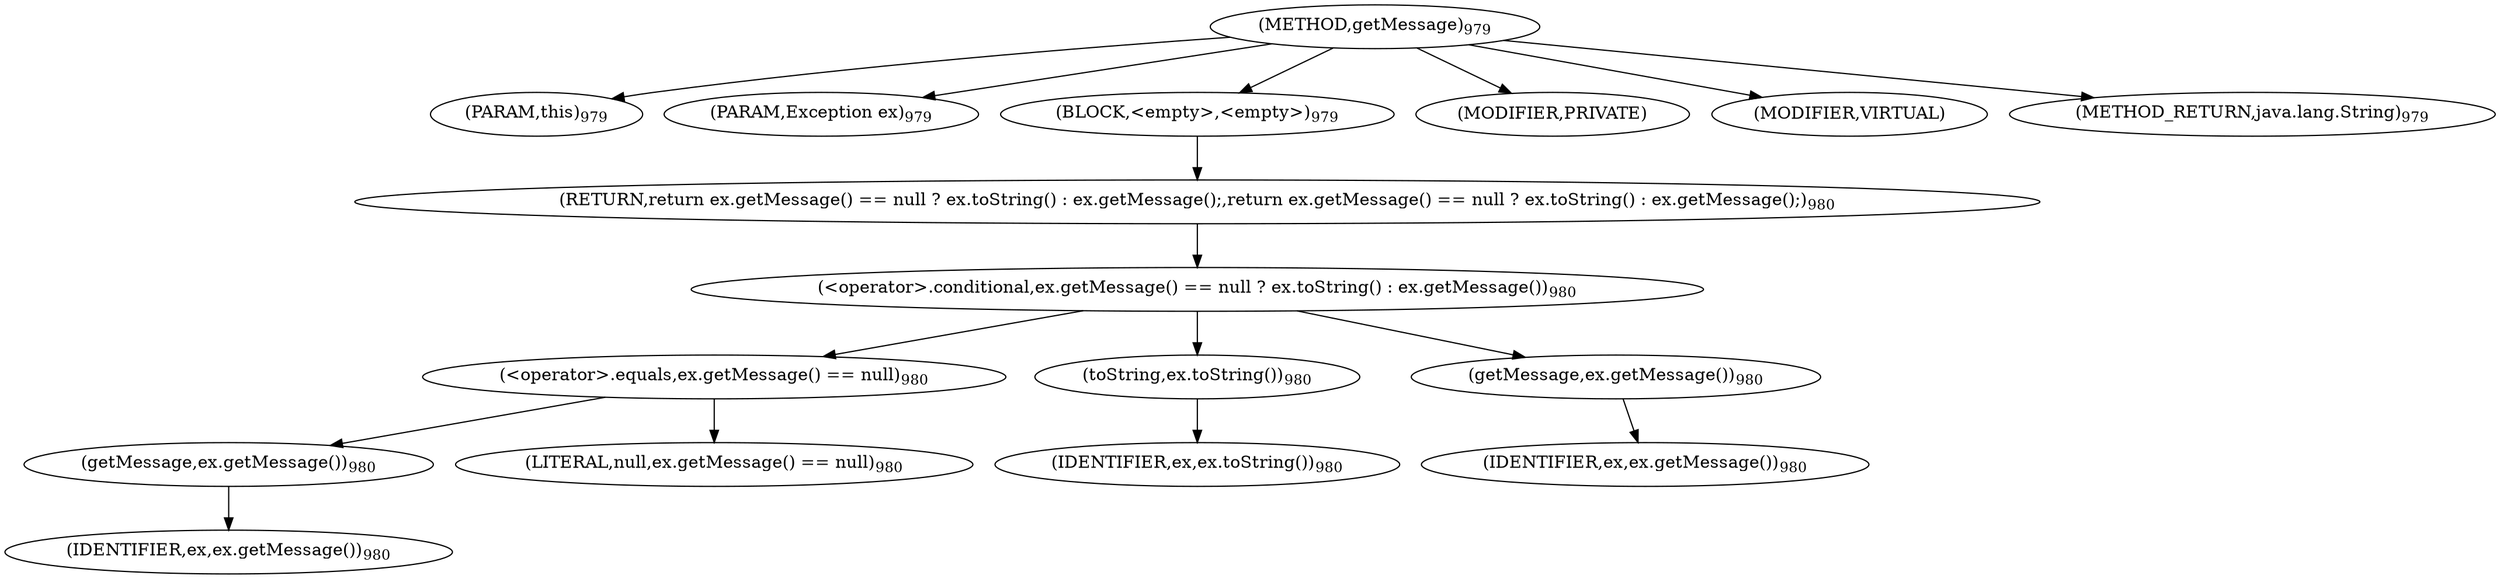 digraph "getMessage" {  
"2629" [label = <(METHOD,getMessage)<SUB>979</SUB>> ]
"2630" [label = <(PARAM,this)<SUB>979</SUB>> ]
"2631" [label = <(PARAM,Exception ex)<SUB>979</SUB>> ]
"2632" [label = <(BLOCK,&lt;empty&gt;,&lt;empty&gt;)<SUB>979</SUB>> ]
"2633" [label = <(RETURN,return ex.getMessage() == null ? ex.toString() : ex.getMessage();,return ex.getMessage() == null ? ex.toString() : ex.getMessage();)<SUB>980</SUB>> ]
"2634" [label = <(&lt;operator&gt;.conditional,ex.getMessage() == null ? ex.toString() : ex.getMessage())<SUB>980</SUB>> ]
"2635" [label = <(&lt;operator&gt;.equals,ex.getMessage() == null)<SUB>980</SUB>> ]
"2636" [label = <(getMessage,ex.getMessage())<SUB>980</SUB>> ]
"2637" [label = <(IDENTIFIER,ex,ex.getMessage())<SUB>980</SUB>> ]
"2638" [label = <(LITERAL,null,ex.getMessage() == null)<SUB>980</SUB>> ]
"2639" [label = <(toString,ex.toString())<SUB>980</SUB>> ]
"2640" [label = <(IDENTIFIER,ex,ex.toString())<SUB>980</SUB>> ]
"2641" [label = <(getMessage,ex.getMessage())<SUB>980</SUB>> ]
"2642" [label = <(IDENTIFIER,ex,ex.getMessage())<SUB>980</SUB>> ]
"2643" [label = <(MODIFIER,PRIVATE)> ]
"2644" [label = <(MODIFIER,VIRTUAL)> ]
"2645" [label = <(METHOD_RETURN,java.lang.String)<SUB>979</SUB>> ]
  "2629" -> "2630" 
  "2629" -> "2631" 
  "2629" -> "2632" 
  "2629" -> "2643" 
  "2629" -> "2644" 
  "2629" -> "2645" 
  "2632" -> "2633" 
  "2633" -> "2634" 
  "2634" -> "2635" 
  "2634" -> "2639" 
  "2634" -> "2641" 
  "2635" -> "2636" 
  "2635" -> "2638" 
  "2636" -> "2637" 
  "2639" -> "2640" 
  "2641" -> "2642" 
}
